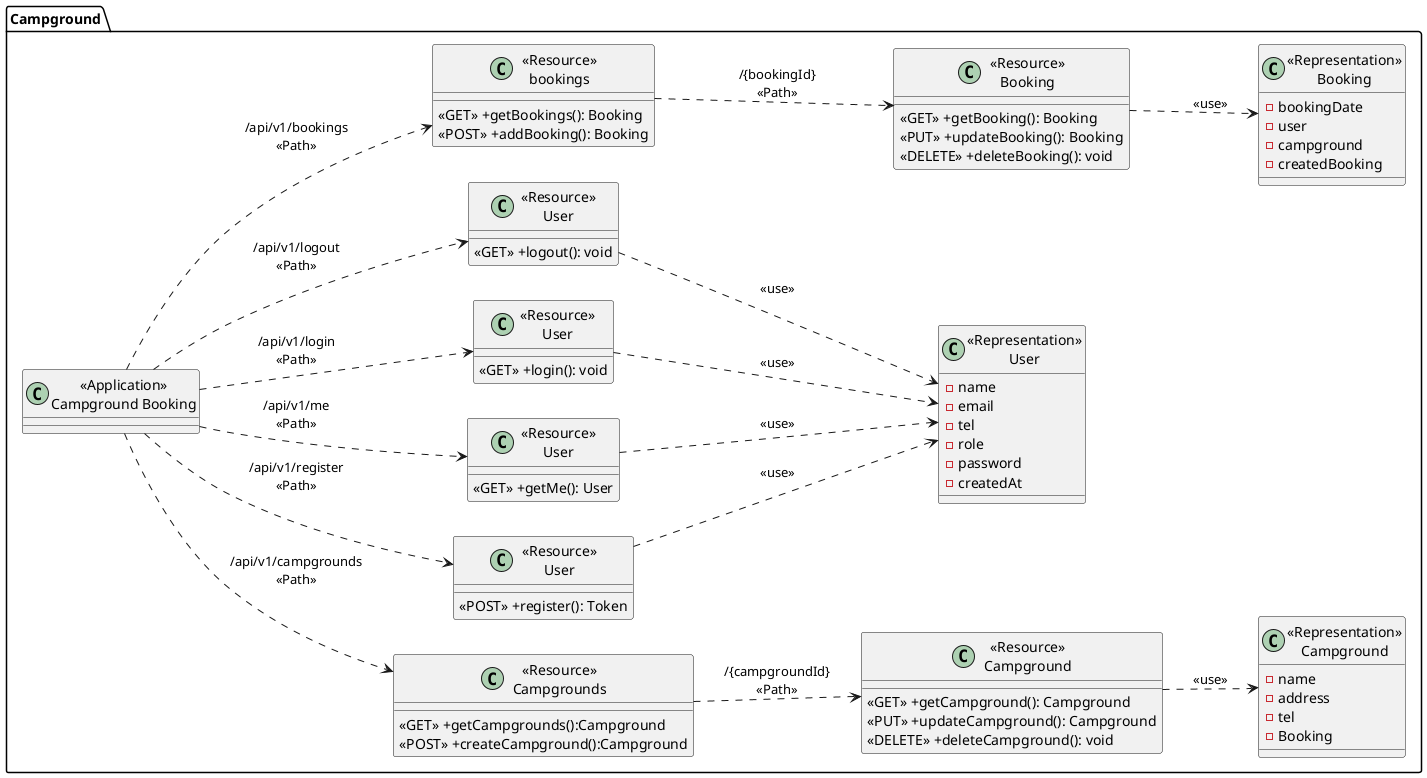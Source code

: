 @startuml CampgroundClass
left to right direction
package "Campground"{
    class "<<Application>>\nCampground Booking" as CampgroundService{}

    class "<<Resource>>\nCampgrounds" as ResourceCampgrounds{
        <<GET>> +getCampgrounds():Campground
        <<POST>> +createCampground():Campground
    }

    class "<<Resource>>\nCampground" as ResourceCampground {
        <<GET>> +getCampground(): Campground
        <<PUT>> +updateCampground(): Campground
        <<DELETE>> +deleteCampground(): void
    }

    class "<<Representation>>\nCampground" as RepresentationCampground {
        -name
        -address
        -tel
        -Booking
    }

    class "<<Resource>>\nUser" as ResourceUserReg{
        <<POST>> +register(): Token
    }

    class "<<Resource>>\nUser" as ResourceUserGetme{
        <<GET>> +getMe(): User
    }

    class "<<Resource>>\nUser" as ResourceUserLogin {
        <<GET>> +login(): void
    }

    class "<<Resource>>\nUser" as ResourceUserLogout {
        <<GET>> +logout(): void
    }
    
    class "<<Representation>>\nUser" as RepresentationUser {
        -name
        -email
        -tel
        -role
        -password
        -createdAt
    }

    class "<<Resource>>\nbookings" as ResourceAppointments{
        <<GET>> +getBookings(): Booking
        <<POST>> +addBooking(): Booking
    }

    class "<<Resource>>\nBooking" as ResourceAppointment {
        <<GET>> +getBooking(): Booking
        <<PUT>> +updateBooking(): Booking
        <<DELETE>> +deleteBooking(): void
    }

    class "<<Representation>>\nBooking" as RepresentationAppointment {
        -bookingDate
        -user
        -campground
        -createdBooking
    }

}

CampgroundService ..> ResourceCampgrounds:"/api/v1/campgrounds\n<<Path>>"
ResourceCampgrounds ..> ResourceCampground: "/{campgroundId}\n<<Path>>"
ResourceCampground ..> RepresentationCampground: "<<use>>"

CampgroundService ..> ResourceUserReg:"/api/v1/register\n<<Path>>"
CampgroundService ..> ResourceUserGetme:"/api/v1/me\n<<Path>>"
CampgroundService ..> ResourceUserLogin:"/api/v1/login\n<<Path>>"
CampgroundService ..> ResourceUserLogout:"/api/v1/logout\n<<Path>>"
ResourceUserReg ..> RepresentationUser: "<<use>>"
ResourceUserGetme ..> RepresentationUser: "<<use>>"
ResourceUserLogin ..> RepresentationUser: "<<use>>"
ResourceUserLogout ..> RepresentationUser: "<<use>>"

CampgroundService ..> ResourceAppointments:"/api/v1/bookings\n<<Path>>"
ResourceAppointments ..> ResourceAppointment: "/{bookingId}\n<<Path>>"
ResourceAppointment ..> RepresentationAppointment: "<<use>>"
@enduml

